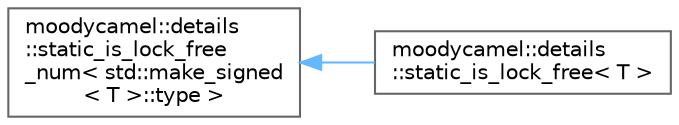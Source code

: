 digraph "类继承关系图"
{
 // INTERACTIVE_SVG=YES
 // LATEX_PDF_SIZE
  bgcolor="transparent";
  edge [fontname=Helvetica,fontsize=10,labelfontname=Helvetica,labelfontsize=10];
  node [fontname=Helvetica,fontsize=10,shape=box,height=0.2,width=0.4];
  rankdir="LR";
  Node0 [id="Node000000",label="moodycamel::details\l::static_is_lock_free\l_num\< std::make_signed\l\< T \>::type \>",height=0.2,width=0.4,color="grey40", fillcolor="white", style="filled",URL="$dc/d06/structmoodycamel_1_1details_1_1static__is__lock__free__num.html",tooltip=" "];
  Node0 -> Node1 [id="edge194_Node000000_Node000001",dir="back",color="steelblue1",style="solid",tooltip=" "];
  Node1 [id="Node000001",label="moodycamel::details\l::static_is_lock_free\< T \>",height=0.2,width=0.4,color="grey40", fillcolor="white", style="filled",URL="$d0/d15/structmoodycamel_1_1details_1_1static__is__lock__free.html",tooltip=" "];
}
